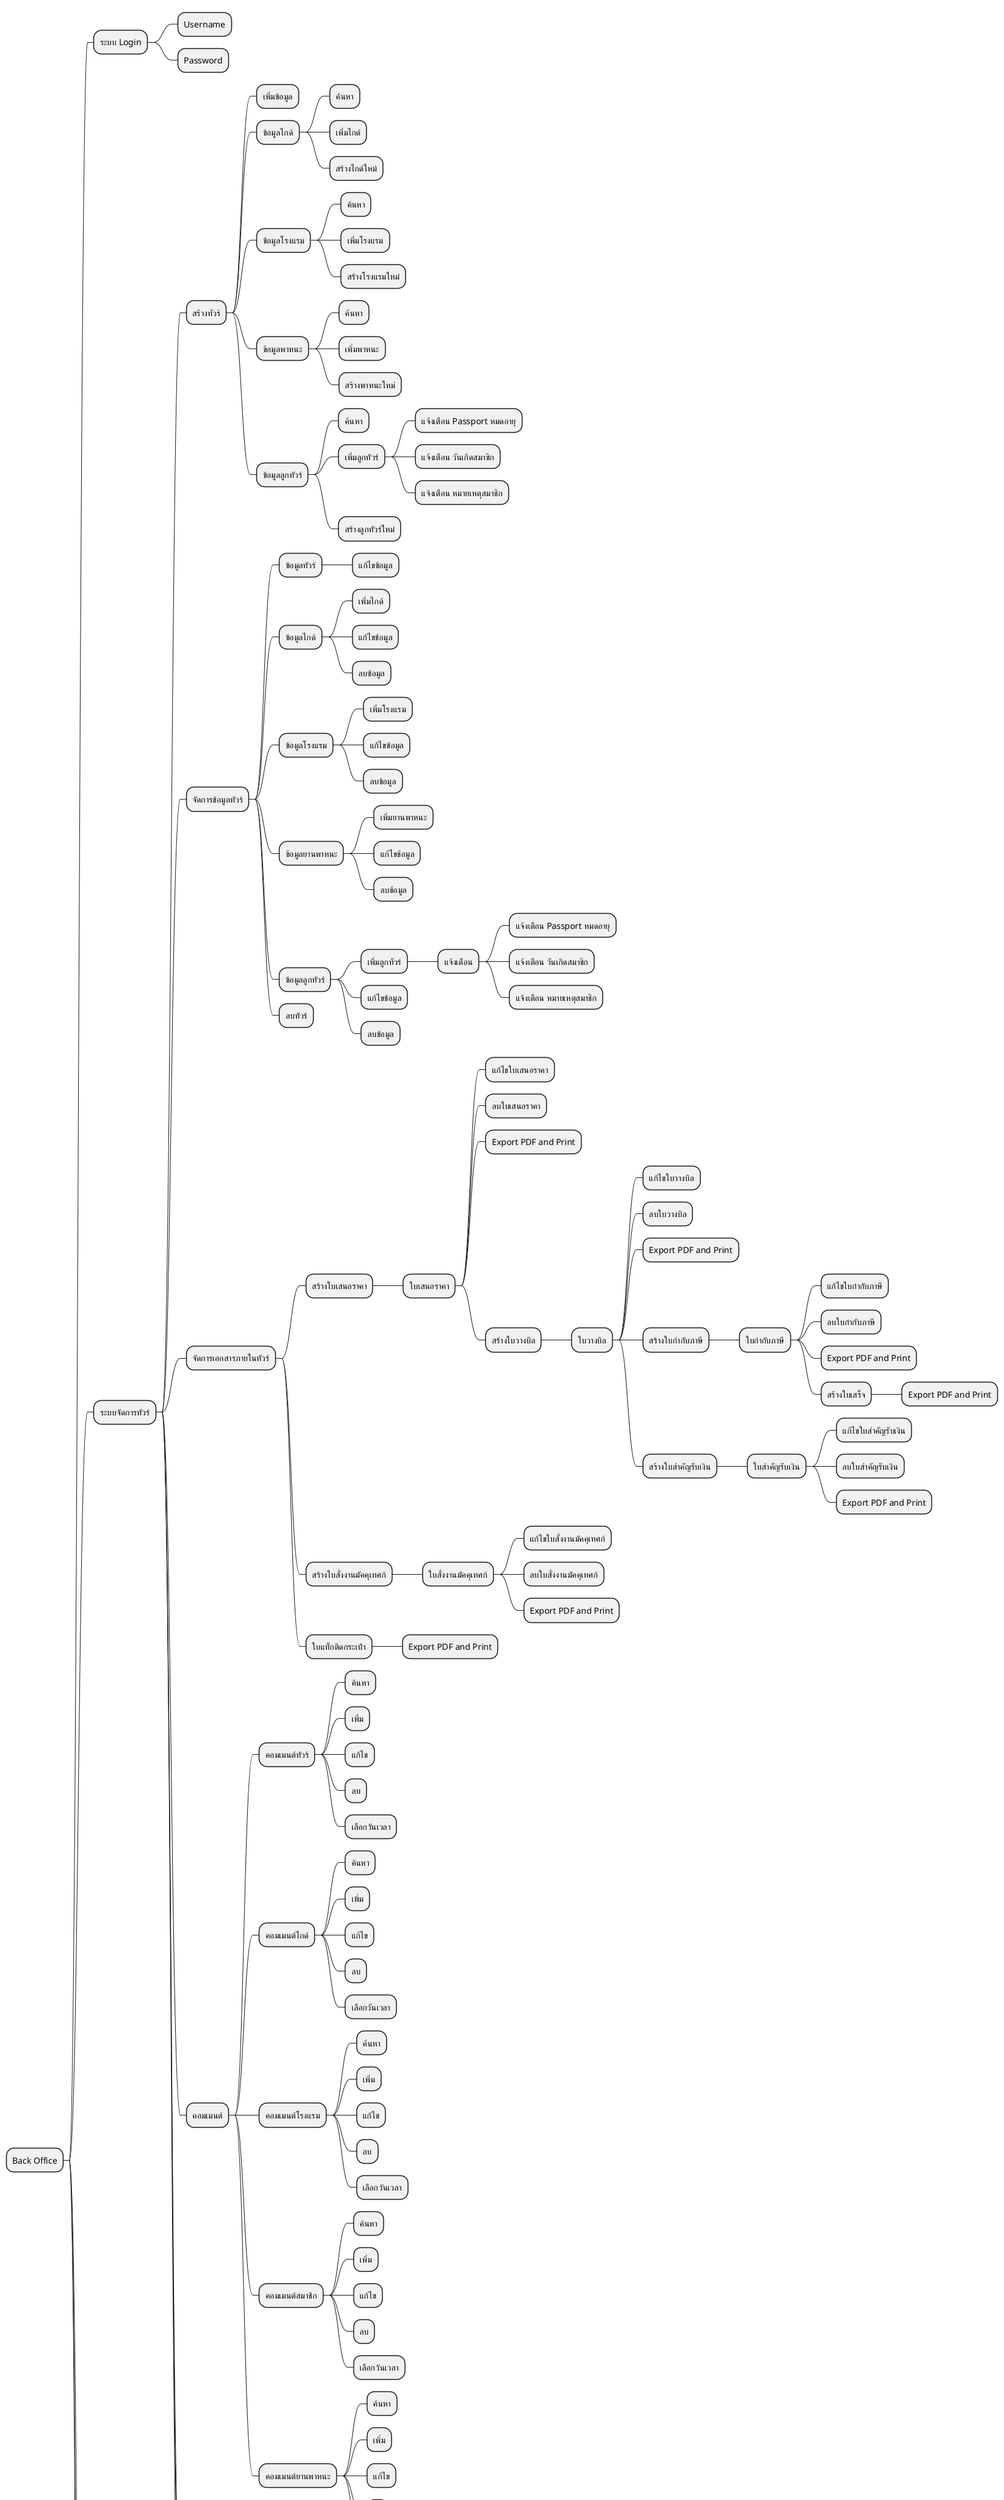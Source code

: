 @startmindmap
* Back Office

** ระบบ Login
*** Username
*** Password
** ระบบจัดการทัวร์
*** สร้างทัวร์
**** เพิ่มข้อมูล
**** ข้อมูลไกด์
***** ค้นหา
***** เพิ่มไกด์
***** สร้างไกด์ใหม่
**** ข้อมูลโรงแรม
***** ค้นหา
***** เพิ่มโรงแรม
***** สร้างโรงแรมใหม่
**** ข้อมูลพาหนะ
***** ค้นหา
***** เพิ่มพาหนะ
***** สร้างพาหนะใหม่
**** ข้อมูลลูกทัวร์
***** ค้นหา
***** เพิ่มลูกทัวร์
****** แจ้งเตือน Passport หมดอายุ
****** แจ้งเตือน วันเกิดสมาชิก
****** แจ้งเตือน หมายเหตุสมาชิก
***** สร้างลูกทัวร์ใหม่
*** จัดการข้อมูลทัวร์
**** ข้อมูลทัวร์
***** แก้ไขข้อมูล
**** ข้อมูลไกด์
***** เพิ่มไกด์
***** แก้ไขข้อมูล
***** ลบข้อมูล
**** ข้อมูลโรงแรม
***** เพิ่มโรงแรม
***** แก้ไขข้อมูล
***** ลบข้อมูล
**** ข้อมูลยานพาหนะ
***** เพิ่มยานพาหนะ
***** แก้ไขข้อมูล
***** ลบข้อมูล
**** ข้อมูลลูกทัวร์
***** เพิ่มลูกทัวร์
****** แจ้งเตือน
******* แจ้งเตือน Passport หมดอายุ
******* แจ้งเตือน วันเกิดสมาชิก
******* แจ้งเตือน หมายเหตุสมาชิก
***** แก้ไขข้อมูล
***** ลบข้อมูล
**** ลบทัวร์
*** จัดการเอกสารภายในทัวร์
**** สร้างใบเสนอราคา
***** ใบเสนอราคา
****** แก้ไขใบเสนอราคา
****** ลบใบเสนอราคา
****** Export PDF and Print
****** สร้างใบวางบิล
******* ใบวางบิล
******** แก้ไขใบวางบิล
******** ลบใบวางบิล
******** Export PDF and Print
******** สร้างใบกำกับภาษี
********* ใบกำกับภาษี
********** แก้ไขใบกำกับภาษี
********** ลบใบกำกับภาษี
********** Export PDF and Print
********** สร้างใบเสร็จ
*********** Export PDF and Print
******** สร้างใบสำคัญรับเงิน
********* ใบสำคัญรับเงิน
********** แก้ไขใบสำคัญรับเงิน
********** ลบใบสำคัญรับเงิน
********** Export PDF and Print
**** สร้างใบสั่งงานมัคคุเทศก์
***** ใบสั่งงานมัคคุเทศก์
****** แก้ไขใบสั่งงานมัคคุเทศก์
****** ลบใบสั่งงานมัคคุเทศก์
****** Export PDF and Print
**** ใบแท็กติดกระเป๋า
***** Export PDF and Print
*** คอมเมนต์
**** คอมเมนต์ทัวร์
***** ค้นหา
***** เพิ่ม
***** แก้ไข
***** ลบ
***** เลือกวันเวลา
**** คอมเมนต์ไกด์
***** ค้นหา
***** เพิ่ม
***** แก้ไข
***** ลบ
***** เลือกวันเวลา
**** คอมเมนต์โรงแรม
***** ค้นหา
***** เพิ่ม
***** แก้ไข
***** ลบ
***** เลือกวันเวลา
**** คอมเมนต์สมาชิก
***** ค้นหา
***** เพิ่ม
***** แก้ไข
***** ลบ
***** เลือกวันเวลา
**** คอมเมนต์ยานพาหนะ
***** ค้นหา
***** เพิ่ม
***** แก้ไข
***** ลบ
***** เลือกวันเวลา
*** แจ้งเตือน
**** แจ้งเตือน Passport ลูกทัวร์หมดอายุ (ไม่มั่นใจ*)
*** Export ข้อมูลทัวร์เป็น PDF และ Print
*** สถานะทัวร์
**** กำลังรอ
**** พร้อม
**** จบทริป
** จัดการข้อมูลในระบบ
*** ข้อมูลพนักงาน
**** ค้นหา
**** เพิ่ม
**** แก้ไข
**** ลบ
**** ระดับพนักงาน
***** ระดับหนึ่ง
****** สิทธิ์สร้างแอคเคาท์ใหม่
****** สิมธิ์อนุมัติใบ 1 2 3 ฯ
****** สิมธิ์ในการทำสิ่งต่าง ๆ
***** ระดับสอง
***** ระดับสาม
***** ระดับสี่
***** ระดับห้า
*** ข้อมูลไกด์
**** ค้นหา
**** เพิ่ม
**** แก้ไข
**** ลบ
**** คอมเมนต์
***** เพิ่ม
***** แก้ไข
***** ลบ
*** ข้อมูลโรงแรม
**** ค้นหา
**** เพิ่ม
**** แก้ไข
**** ลบ
**** คอมเมนต์
***** เพิ่ม
***** แก้ไข
***** ลบ
*** ข้อมูลพาหนะ
**** ค้นหา
**** เพิ่ม
**** แก้ไข
**** ลบ
**** คอมเมนต์
***** เพิ่ม
***** แก้ไข
***** ลบ
*** ข้อมูลลูกทัวร์
**** ค้นหา
**** เพิ่ม
**** แก้ไข
**** ลบ
**** คอมเมนต์
***** เพิ่ม
***** แก้ไข
***** ลบ

** การเงินของบริษัท
*** สร้างใบเบิกค่าใช้จ่าย
**** ใบเบิกเงินสดย่อย
***** แก้ไขใบเบิกเงินสดย่อย
***** ลบใบเบิกเงินสดย่อย
***** Print and export to PDF
***** ออกใบเคลียร์
****** ใบเคลียร์เงินสด
******* แก้ไขใบเคลียร์เงินสด
******* ลบใบเคลียร์เงินสด
******* Print and export to PDF

** รายงานรายรับรายจ่าย
*** ค้นหา
*** แสดงแบบรายวัน
*** แสดงแบบรายรายเดือน
*** แสดงแบบรายปี
*** แสดงแบบรายเดือนแบบวัน
*** Export to Excel
@endmindmap